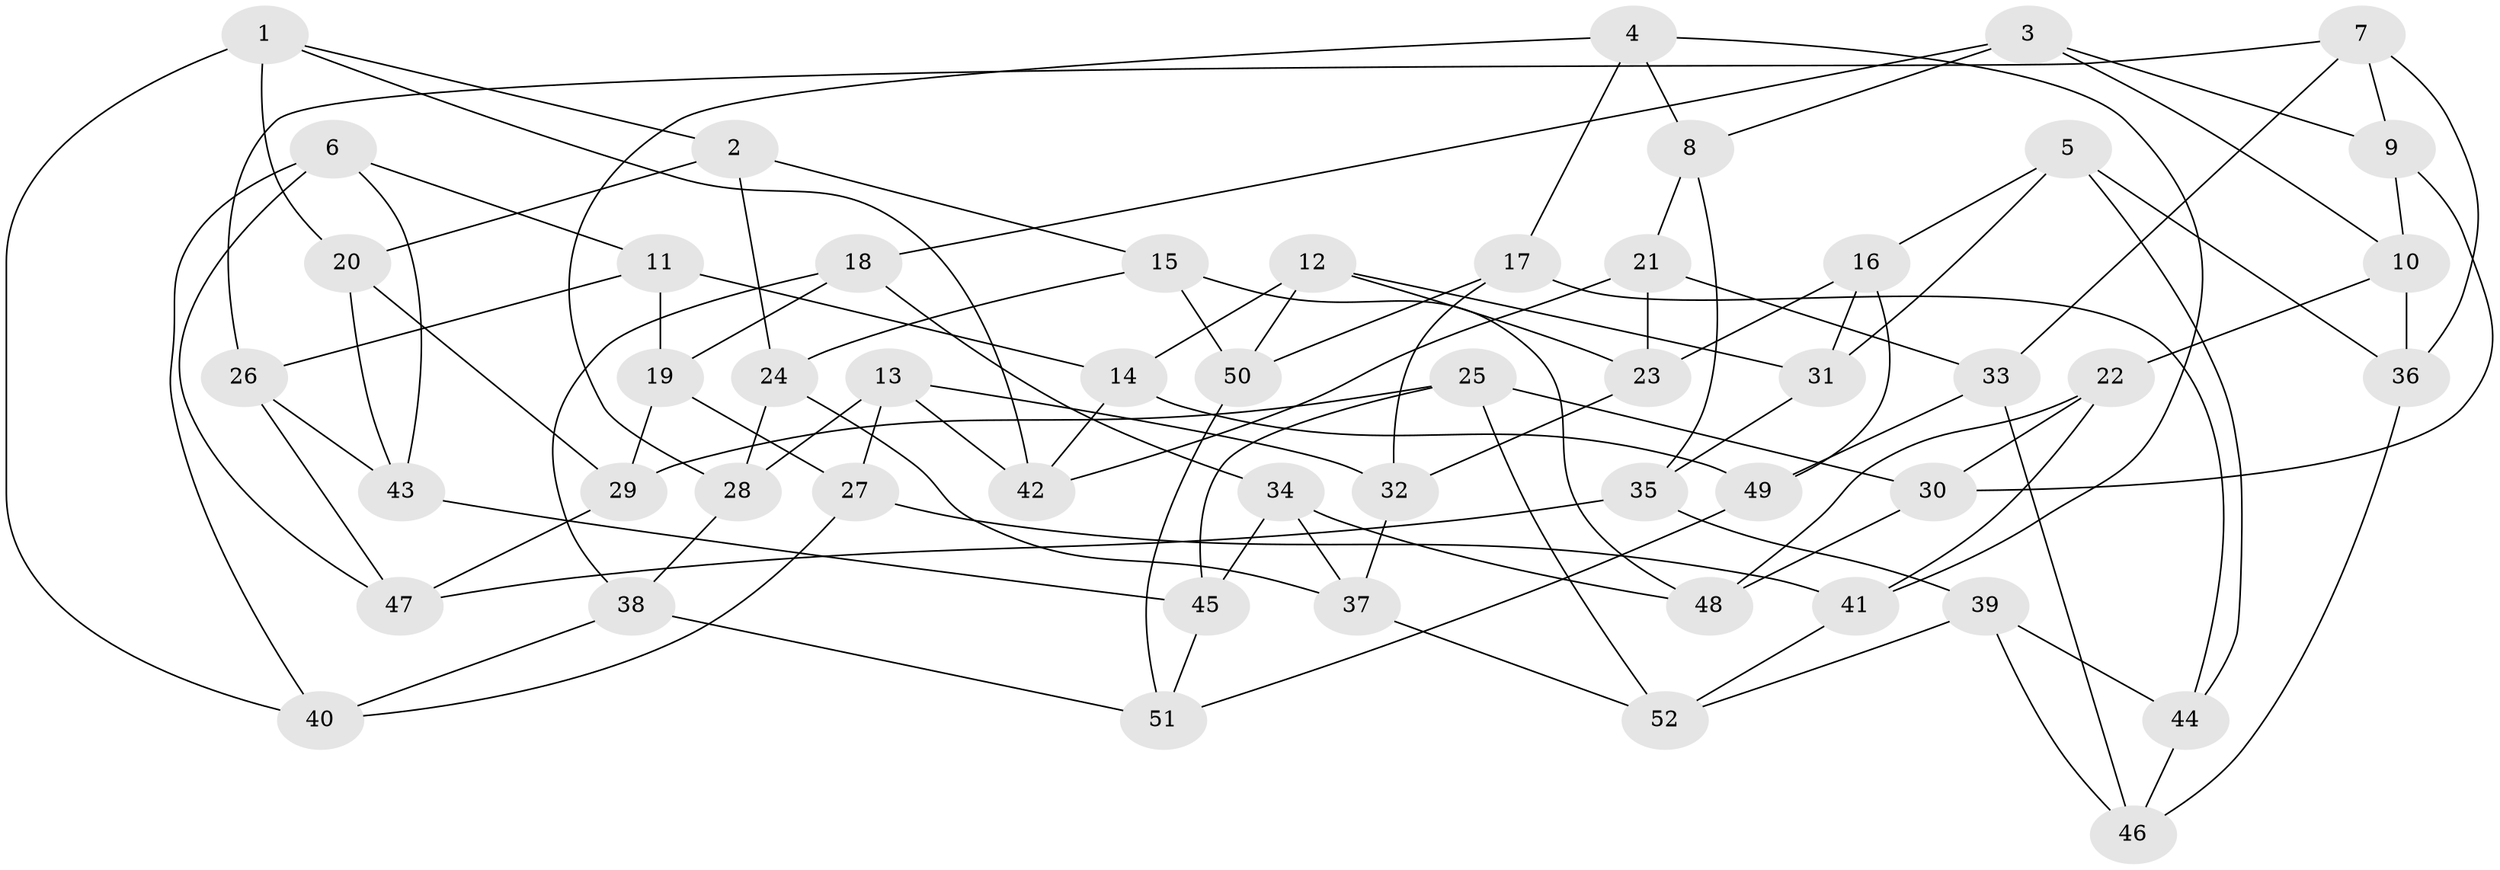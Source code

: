// Generated by graph-tools (version 1.1) at 2025/11/02/27/25 16:11:48]
// undirected, 52 vertices, 104 edges
graph export_dot {
graph [start="1"]
  node [color=gray90,style=filled];
  1;
  2;
  3;
  4;
  5;
  6;
  7;
  8;
  9;
  10;
  11;
  12;
  13;
  14;
  15;
  16;
  17;
  18;
  19;
  20;
  21;
  22;
  23;
  24;
  25;
  26;
  27;
  28;
  29;
  30;
  31;
  32;
  33;
  34;
  35;
  36;
  37;
  38;
  39;
  40;
  41;
  42;
  43;
  44;
  45;
  46;
  47;
  48;
  49;
  50;
  51;
  52;
  1 -- 2;
  1 -- 20;
  1 -- 40;
  1 -- 42;
  2 -- 24;
  2 -- 15;
  2 -- 20;
  3 -- 8;
  3 -- 10;
  3 -- 9;
  3 -- 18;
  4 -- 28;
  4 -- 41;
  4 -- 17;
  4 -- 8;
  5 -- 31;
  5 -- 44;
  5 -- 16;
  5 -- 36;
  6 -- 40;
  6 -- 47;
  6 -- 43;
  6 -- 11;
  7 -- 26;
  7 -- 36;
  7 -- 33;
  7 -- 9;
  8 -- 35;
  8 -- 21;
  9 -- 10;
  9 -- 30;
  10 -- 22;
  10 -- 36;
  11 -- 26;
  11 -- 14;
  11 -- 19;
  12 -- 14;
  12 -- 23;
  12 -- 50;
  12 -- 31;
  13 -- 27;
  13 -- 42;
  13 -- 28;
  13 -- 32;
  14 -- 49;
  14 -- 42;
  15 -- 48;
  15 -- 24;
  15 -- 50;
  16 -- 31;
  16 -- 23;
  16 -- 49;
  17 -- 50;
  17 -- 32;
  17 -- 44;
  18 -- 38;
  18 -- 19;
  18 -- 34;
  19 -- 29;
  19 -- 27;
  20 -- 29;
  20 -- 43;
  21 -- 42;
  21 -- 33;
  21 -- 23;
  22 -- 30;
  22 -- 48;
  22 -- 41;
  23 -- 32;
  24 -- 37;
  24 -- 28;
  25 -- 45;
  25 -- 30;
  25 -- 52;
  25 -- 29;
  26 -- 47;
  26 -- 43;
  27 -- 41;
  27 -- 40;
  28 -- 38;
  29 -- 47;
  30 -- 48;
  31 -- 35;
  32 -- 37;
  33 -- 46;
  33 -- 49;
  34 -- 37;
  34 -- 45;
  34 -- 48;
  35 -- 39;
  35 -- 47;
  36 -- 46;
  37 -- 52;
  38 -- 40;
  38 -- 51;
  39 -- 52;
  39 -- 44;
  39 -- 46;
  41 -- 52;
  43 -- 45;
  44 -- 46;
  45 -- 51;
  49 -- 51;
  50 -- 51;
}
